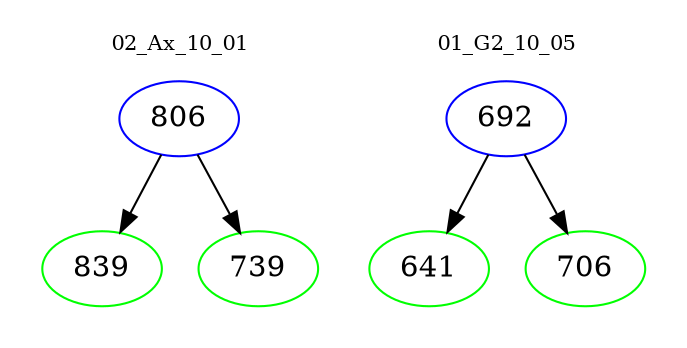 digraph{
subgraph cluster_0 {
color = white
label = "02_Ax_10_01";
fontsize=10;
T0_806 [label="806", color="blue"]
T0_806 -> T0_839 [color="black"]
T0_839 [label="839", color="green"]
T0_806 -> T0_739 [color="black"]
T0_739 [label="739", color="green"]
}
subgraph cluster_1 {
color = white
label = "01_G2_10_05";
fontsize=10;
T1_692 [label="692", color="blue"]
T1_692 -> T1_641 [color="black"]
T1_641 [label="641", color="green"]
T1_692 -> T1_706 [color="black"]
T1_706 [label="706", color="green"]
}
}
